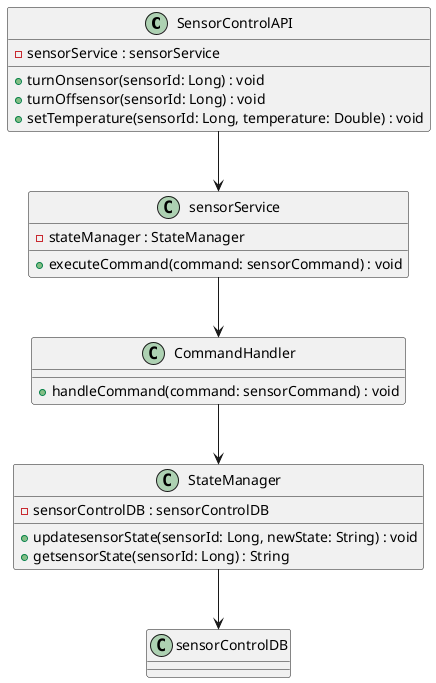 @startuml
class SensorControlAPI {
    - sensorService : sensorService
    + turnOnsensor(sensorId: Long) : void
    + turnOffsensor(sensorId: Long) : void
    + setTemperature(sensorId: Long, temperature: Double) : void
}

class sensorService {
    - stateManager : StateManager
    + executeCommand(command: sensorCommand) : void
}

class CommandHandler {
    + handleCommand(command: sensorCommand) : void
}

class StateManager {
    - sensorControlDB : sensorControlDB
    + updatesensorState(sensorId: Long, newState: String) : void
    + getsensorState(sensorId: Long) : String
}

SensorControlAPI --> sensorService
sensorService --> CommandHandler
CommandHandler --> StateManager
StateManager --> sensorControlDB
@enduml